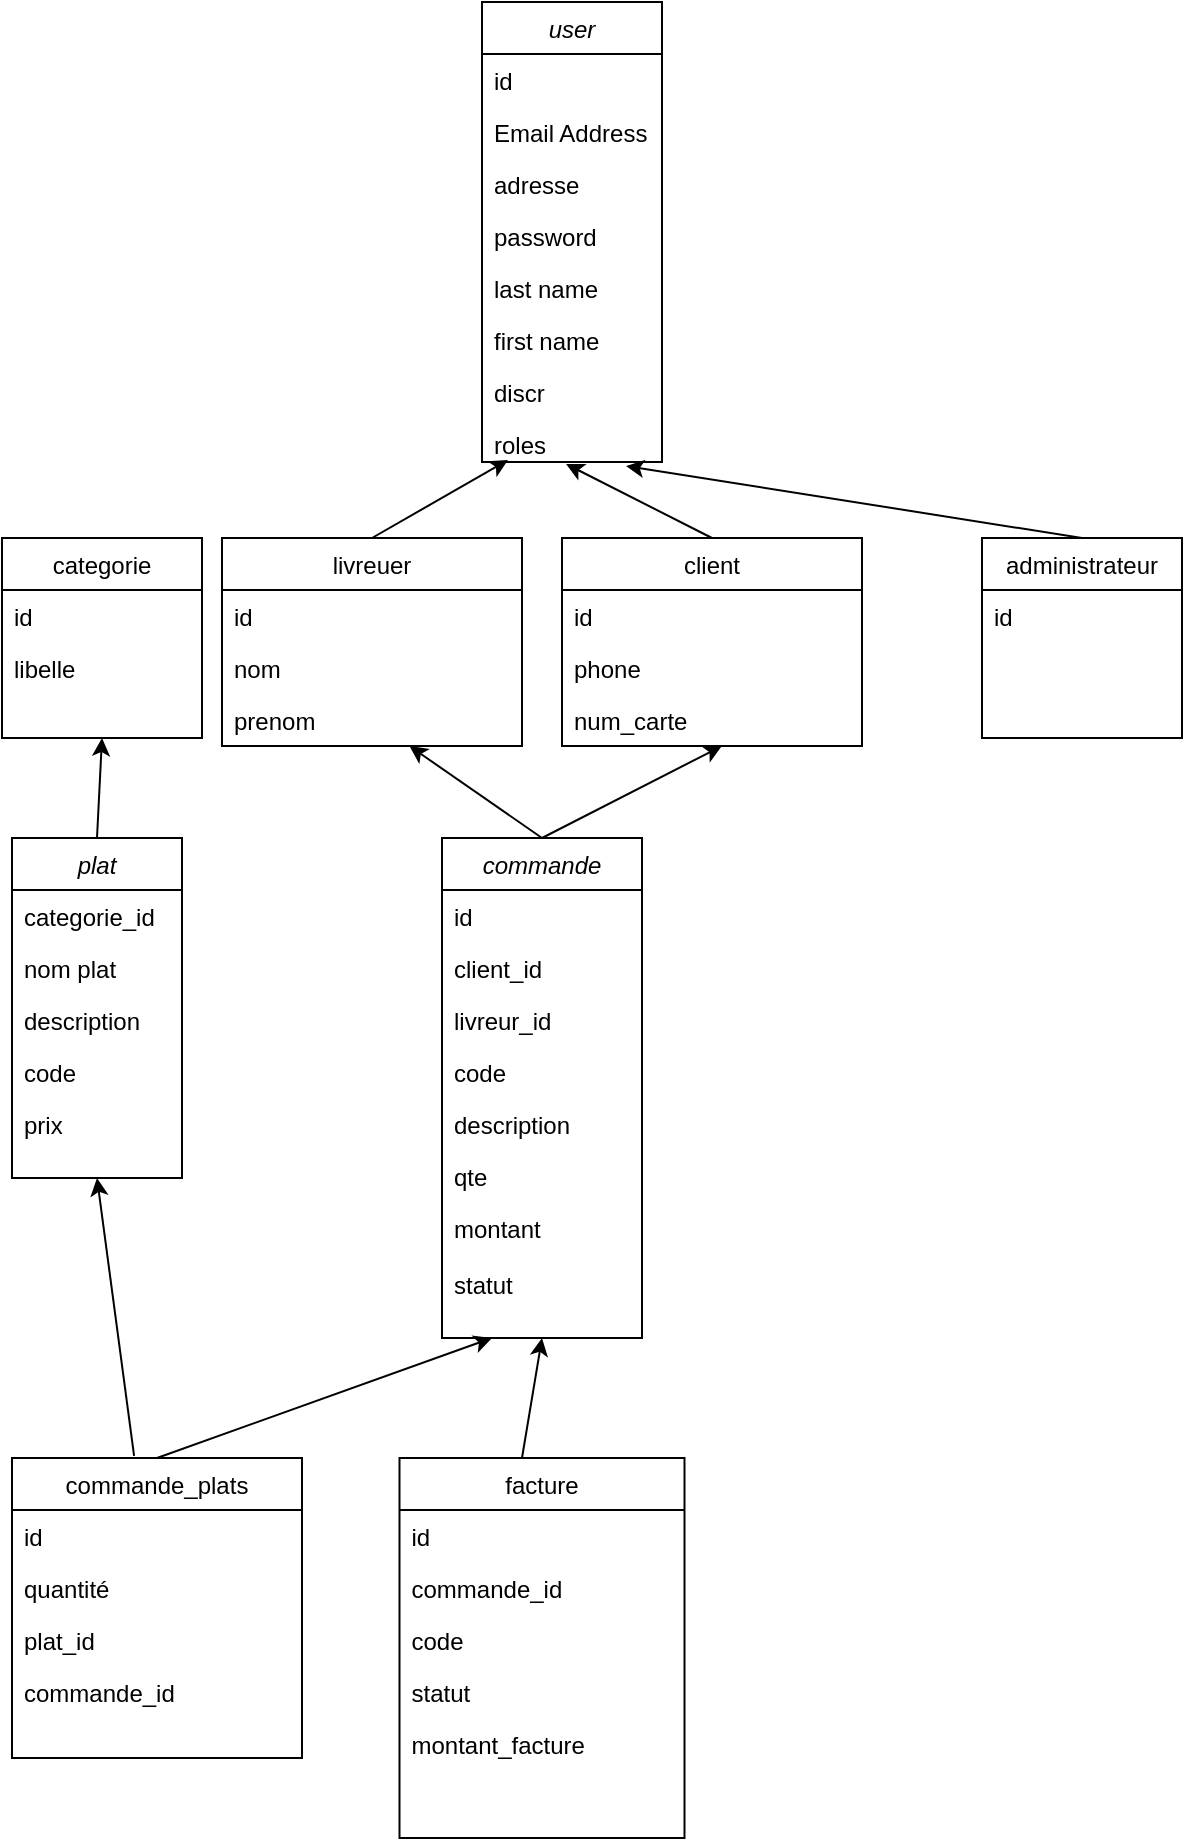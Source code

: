 <mxfile version="14.7.2" type="github">
  <diagram id="C5RBs43oDa-KdzZeNtuy" name="Page-1">
    <mxGraphModel dx="868" dy="482" grid="1" gridSize="10" guides="1" tooltips="1" connect="1" arrows="1" fold="1" page="1" pageScale="1" pageWidth="827" pageHeight="1169" math="0" shadow="0">
      <root>
        <mxCell id="WIyWlLk6GJQsqaUBKTNV-0" />
        <mxCell id="WIyWlLk6GJQsqaUBKTNV-1" parent="WIyWlLk6GJQsqaUBKTNV-0" />
        <mxCell id="zkfFHV4jXpPFQw0GAbJ--0" value="user" style="swimlane;fontStyle=2;align=center;verticalAlign=top;childLayout=stackLayout;horizontal=1;startSize=26;horizontalStack=0;resizeParent=1;resizeLast=0;collapsible=1;marginBottom=0;rounded=0;shadow=0;strokeWidth=1;" parent="WIyWlLk6GJQsqaUBKTNV-1" vertex="1">
          <mxGeometry x="290" y="12" width="90" height="230" as="geometry">
            <mxRectangle x="230" y="140" width="160" height="26" as="alternateBounds" />
          </mxGeometry>
        </mxCell>
        <mxCell id="zkfFHV4jXpPFQw0GAbJ--1" value="id" style="text;align=left;verticalAlign=top;spacingLeft=4;spacingRight=4;overflow=hidden;rotatable=0;points=[[0,0.5],[1,0.5]];portConstraint=eastwest;" parent="zkfFHV4jXpPFQw0GAbJ--0" vertex="1">
          <mxGeometry y="26" width="90" height="26" as="geometry" />
        </mxCell>
        <mxCell id="zkfFHV4jXpPFQw0GAbJ--3" value="Email Address" style="text;align=left;verticalAlign=top;spacingLeft=4;spacingRight=4;overflow=hidden;rotatable=0;points=[[0,0.5],[1,0.5]];portConstraint=eastwest;rounded=0;shadow=0;html=0;" parent="zkfFHV4jXpPFQw0GAbJ--0" vertex="1">
          <mxGeometry y="52" width="90" height="26" as="geometry" />
        </mxCell>
        <mxCell id="zkfFHV4jXpPFQw0GAbJ--5" value="adresse" style="text;align=left;verticalAlign=top;spacingLeft=4;spacingRight=4;overflow=hidden;rotatable=0;points=[[0,0.5],[1,0.5]];portConstraint=eastwest;" parent="zkfFHV4jXpPFQw0GAbJ--0" vertex="1">
          <mxGeometry y="78" width="90" height="26" as="geometry" />
        </mxCell>
        <mxCell id="UfQ6ZogzQdMnh3Lt6GYZ-1" value="password" style="text;align=left;verticalAlign=top;spacingLeft=4;spacingRight=4;overflow=hidden;rotatable=0;points=[[0,0.5],[1,0.5]];portConstraint=eastwest;" vertex="1" parent="zkfFHV4jXpPFQw0GAbJ--0">
          <mxGeometry y="104" width="90" height="26" as="geometry" />
        </mxCell>
        <mxCell id="UfQ6ZogzQdMnh3Lt6GYZ-3" value="last name" style="text;align=left;verticalAlign=top;spacingLeft=4;spacingRight=4;overflow=hidden;rotatable=0;points=[[0,0.5],[1,0.5]];portConstraint=eastwest;" vertex="1" parent="zkfFHV4jXpPFQw0GAbJ--0">
          <mxGeometry y="130" width="90" height="26" as="geometry" />
        </mxCell>
        <mxCell id="UfQ6ZogzQdMnh3Lt6GYZ-2" value="first name" style="text;align=left;verticalAlign=top;spacingLeft=4;spacingRight=4;overflow=hidden;rotatable=0;points=[[0,0.5],[1,0.5]];portConstraint=eastwest;" vertex="1" parent="zkfFHV4jXpPFQw0GAbJ--0">
          <mxGeometry y="156" width="90" height="26" as="geometry" />
        </mxCell>
        <mxCell id="UfQ6ZogzQdMnh3Lt6GYZ-4" value="discr" style="text;align=left;verticalAlign=top;spacingLeft=4;spacingRight=4;overflow=hidden;rotatable=0;points=[[0,0.5],[1,0.5]];portConstraint=eastwest;" vertex="1" parent="zkfFHV4jXpPFQw0GAbJ--0">
          <mxGeometry y="182" width="90" height="26" as="geometry" />
        </mxCell>
        <mxCell id="zkfFHV4jXpPFQw0GAbJ--2" value="roles" style="text;align=left;verticalAlign=top;spacingLeft=4;spacingRight=4;overflow=hidden;rotatable=0;points=[[0,0.5],[1,0.5]];portConstraint=eastwest;rounded=0;shadow=0;html=0;" parent="zkfFHV4jXpPFQw0GAbJ--0" vertex="1">
          <mxGeometry y="208" width="90" height="22" as="geometry" />
        </mxCell>
        <mxCell id="zkfFHV4jXpPFQw0GAbJ--6" value="categorie" style="swimlane;fontStyle=0;align=center;verticalAlign=top;childLayout=stackLayout;horizontal=1;startSize=26;horizontalStack=0;resizeParent=1;resizeLast=0;collapsible=1;marginBottom=0;rounded=0;shadow=0;strokeWidth=1;" parent="WIyWlLk6GJQsqaUBKTNV-1" vertex="1">
          <mxGeometry x="50" y="280" width="100" height="100" as="geometry">
            <mxRectangle x="130" y="380" width="160" height="26" as="alternateBounds" />
          </mxGeometry>
        </mxCell>
        <mxCell id="zkfFHV4jXpPFQw0GAbJ--7" value="id" style="text;align=left;verticalAlign=top;spacingLeft=4;spacingRight=4;overflow=hidden;rotatable=0;points=[[0,0.5],[1,0.5]];portConstraint=eastwest;" parent="zkfFHV4jXpPFQw0GAbJ--6" vertex="1">
          <mxGeometry y="26" width="100" height="26" as="geometry" />
        </mxCell>
        <mxCell id="zkfFHV4jXpPFQw0GAbJ--8" value="libelle" style="text;align=left;verticalAlign=top;spacingLeft=4;spacingRight=4;overflow=hidden;rotatable=0;points=[[0,0.5],[1,0.5]];portConstraint=eastwest;rounded=0;shadow=0;html=0;" parent="zkfFHV4jXpPFQw0GAbJ--6" vertex="1">
          <mxGeometry y="52" width="100" height="26" as="geometry" />
        </mxCell>
        <mxCell id="zkfFHV4jXpPFQw0GAbJ--13" value="livreuer" style="swimlane;fontStyle=0;align=center;verticalAlign=top;childLayout=stackLayout;horizontal=1;startSize=26;horizontalStack=0;resizeParent=1;resizeLast=0;collapsible=1;marginBottom=0;rounded=0;shadow=0;strokeWidth=1;" parent="WIyWlLk6GJQsqaUBKTNV-1" vertex="1">
          <mxGeometry x="160" y="280" width="150" height="104" as="geometry">
            <mxRectangle x="340" y="380" width="170" height="26" as="alternateBounds" />
          </mxGeometry>
        </mxCell>
        <mxCell id="UfQ6ZogzQdMnh3Lt6GYZ-5" value="id" style="text;align=left;verticalAlign=top;spacingLeft=4;spacingRight=4;overflow=hidden;rotatable=0;points=[[0,0.5],[1,0.5]];portConstraint=eastwest;" vertex="1" parent="zkfFHV4jXpPFQw0GAbJ--13">
          <mxGeometry y="26" width="150" height="26" as="geometry" />
        </mxCell>
        <mxCell id="UfQ6ZogzQdMnh3Lt6GYZ-6" value="nom" style="text;align=left;verticalAlign=top;spacingLeft=4;spacingRight=4;overflow=hidden;rotatable=0;points=[[0,0.5],[1,0.5]];portConstraint=eastwest;" vertex="1" parent="zkfFHV4jXpPFQw0GAbJ--13">
          <mxGeometry y="52" width="150" height="26" as="geometry" />
        </mxCell>
        <mxCell id="UfQ6ZogzQdMnh3Lt6GYZ-7" value="prenom" style="text;align=left;verticalAlign=top;spacingLeft=4;spacingRight=4;overflow=hidden;rotatable=0;points=[[0,0.5],[1,0.5]];portConstraint=eastwest;" vertex="1" parent="zkfFHV4jXpPFQw0GAbJ--13">
          <mxGeometry y="78" width="150" height="26" as="geometry" />
        </mxCell>
        <mxCell id="UfQ6ZogzQdMnh3Lt6GYZ-8" value="client" style="swimlane;fontStyle=0;align=center;verticalAlign=top;childLayout=stackLayout;horizontal=1;startSize=26;horizontalStack=0;resizeParent=1;resizeLast=0;collapsible=1;marginBottom=0;rounded=0;shadow=0;strokeWidth=1;" vertex="1" parent="WIyWlLk6GJQsqaUBKTNV-1">
          <mxGeometry x="330" y="280" width="150" height="104" as="geometry">
            <mxRectangle x="340" y="380" width="170" height="26" as="alternateBounds" />
          </mxGeometry>
        </mxCell>
        <mxCell id="UfQ6ZogzQdMnh3Lt6GYZ-9" value="id" style="text;align=left;verticalAlign=top;spacingLeft=4;spacingRight=4;overflow=hidden;rotatable=0;points=[[0,0.5],[1,0.5]];portConstraint=eastwest;" vertex="1" parent="UfQ6ZogzQdMnh3Lt6GYZ-8">
          <mxGeometry y="26" width="150" height="26" as="geometry" />
        </mxCell>
        <mxCell id="UfQ6ZogzQdMnh3Lt6GYZ-10" value="phone" style="text;align=left;verticalAlign=top;spacingLeft=4;spacingRight=4;overflow=hidden;rotatable=0;points=[[0,0.5],[1,0.5]];portConstraint=eastwest;" vertex="1" parent="UfQ6ZogzQdMnh3Lt6GYZ-8">
          <mxGeometry y="52" width="150" height="26" as="geometry" />
        </mxCell>
        <mxCell id="UfQ6ZogzQdMnh3Lt6GYZ-11" value="num_carte" style="text;align=left;verticalAlign=top;spacingLeft=4;spacingRight=4;overflow=hidden;rotatable=0;points=[[0,0.5],[1,0.5]];portConstraint=eastwest;" vertex="1" parent="UfQ6ZogzQdMnh3Lt6GYZ-8">
          <mxGeometry y="78" width="150" height="26" as="geometry" />
        </mxCell>
        <mxCell id="UfQ6ZogzQdMnh3Lt6GYZ-12" value="administrateur" style="swimlane;fontStyle=0;align=center;verticalAlign=top;childLayout=stackLayout;horizontal=1;startSize=26;horizontalStack=0;resizeParent=1;resizeLast=0;collapsible=1;marginBottom=0;rounded=0;shadow=0;strokeWidth=1;" vertex="1" parent="WIyWlLk6GJQsqaUBKTNV-1">
          <mxGeometry x="540" y="280" width="100" height="100" as="geometry">
            <mxRectangle x="130" y="380" width="160" height="26" as="alternateBounds" />
          </mxGeometry>
        </mxCell>
        <mxCell id="UfQ6ZogzQdMnh3Lt6GYZ-13" value="id" style="text;align=left;verticalAlign=top;spacingLeft=4;spacingRight=4;overflow=hidden;rotatable=0;points=[[0,0.5],[1,0.5]];portConstraint=eastwest;" vertex="1" parent="UfQ6ZogzQdMnh3Lt6GYZ-12">
          <mxGeometry y="26" width="100" height="26" as="geometry" />
        </mxCell>
        <mxCell id="UfQ6ZogzQdMnh3Lt6GYZ-15" value="plat" style="swimlane;fontStyle=2;align=center;verticalAlign=top;childLayout=stackLayout;horizontal=1;startSize=26;horizontalStack=0;resizeParent=1;resizeLast=0;collapsible=1;marginBottom=0;rounded=0;shadow=0;strokeWidth=1;" vertex="1" parent="WIyWlLk6GJQsqaUBKTNV-1">
          <mxGeometry x="55" y="430" width="85" height="170" as="geometry">
            <mxRectangle x="230" y="140" width="160" height="26" as="alternateBounds" />
          </mxGeometry>
        </mxCell>
        <mxCell id="UfQ6ZogzQdMnh3Lt6GYZ-16" value="categorie_id" style="text;align=left;verticalAlign=top;spacingLeft=4;spacingRight=4;overflow=hidden;rotatable=0;points=[[0,0.5],[1,0.5]];portConstraint=eastwest;" vertex="1" parent="UfQ6ZogzQdMnh3Lt6GYZ-15">
          <mxGeometry y="26" width="85" height="26" as="geometry" />
        </mxCell>
        <mxCell id="UfQ6ZogzQdMnh3Lt6GYZ-17" value="nom plat" style="text;align=left;verticalAlign=top;spacingLeft=4;spacingRight=4;overflow=hidden;rotatable=0;points=[[0,0.5],[1,0.5]];portConstraint=eastwest;rounded=0;shadow=0;html=0;" vertex="1" parent="UfQ6ZogzQdMnh3Lt6GYZ-15">
          <mxGeometry y="52" width="85" height="26" as="geometry" />
        </mxCell>
        <mxCell id="UfQ6ZogzQdMnh3Lt6GYZ-18" value="description" style="text;align=left;verticalAlign=top;spacingLeft=4;spacingRight=4;overflow=hidden;rotatable=0;points=[[0,0.5],[1,0.5]];portConstraint=eastwest;" vertex="1" parent="UfQ6ZogzQdMnh3Lt6GYZ-15">
          <mxGeometry y="78" width="85" height="26" as="geometry" />
        </mxCell>
        <mxCell id="UfQ6ZogzQdMnh3Lt6GYZ-19" value="code" style="text;align=left;verticalAlign=top;spacingLeft=4;spacingRight=4;overflow=hidden;rotatable=0;points=[[0,0.5],[1,0.5]];portConstraint=eastwest;" vertex="1" parent="UfQ6ZogzQdMnh3Lt6GYZ-15">
          <mxGeometry y="104" width="85" height="26" as="geometry" />
        </mxCell>
        <mxCell id="UfQ6ZogzQdMnh3Lt6GYZ-20" value="prix" style="text;align=left;verticalAlign=top;spacingLeft=4;spacingRight=4;overflow=hidden;rotatable=0;points=[[0,0.5],[1,0.5]];portConstraint=eastwest;" vertex="1" parent="UfQ6ZogzQdMnh3Lt6GYZ-15">
          <mxGeometry y="130" width="85" height="26" as="geometry" />
        </mxCell>
        <mxCell id="UfQ6ZogzQdMnh3Lt6GYZ-24" value="commande" style="swimlane;fontStyle=2;align=center;verticalAlign=top;childLayout=stackLayout;horizontal=1;startSize=26;horizontalStack=0;resizeParent=1;resizeLast=0;collapsible=1;marginBottom=0;rounded=0;shadow=0;strokeWidth=1;" vertex="1" parent="WIyWlLk6GJQsqaUBKTNV-1">
          <mxGeometry x="270" y="430" width="100" height="250" as="geometry">
            <mxRectangle x="230" y="140" width="160" height="26" as="alternateBounds" />
          </mxGeometry>
        </mxCell>
        <mxCell id="UfQ6ZogzQdMnh3Lt6GYZ-25" value="id" style="text;align=left;verticalAlign=top;spacingLeft=4;spacingRight=4;overflow=hidden;rotatable=0;points=[[0,0.5],[1,0.5]];portConstraint=eastwest;" vertex="1" parent="UfQ6ZogzQdMnh3Lt6GYZ-24">
          <mxGeometry y="26" width="100" height="26" as="geometry" />
        </mxCell>
        <mxCell id="UfQ6ZogzQdMnh3Lt6GYZ-26" value="client_id" style="text;align=left;verticalAlign=top;spacingLeft=4;spacingRight=4;overflow=hidden;rotatable=0;points=[[0,0.5],[1,0.5]];portConstraint=eastwest;rounded=0;shadow=0;html=0;" vertex="1" parent="UfQ6ZogzQdMnh3Lt6GYZ-24">
          <mxGeometry y="52" width="100" height="26" as="geometry" />
        </mxCell>
        <mxCell id="UfQ6ZogzQdMnh3Lt6GYZ-27" value="livreur_id" style="text;align=left;verticalAlign=top;spacingLeft=4;spacingRight=4;overflow=hidden;rotatable=0;points=[[0,0.5],[1,0.5]];portConstraint=eastwest;" vertex="1" parent="UfQ6ZogzQdMnh3Lt6GYZ-24">
          <mxGeometry y="78" width="100" height="26" as="geometry" />
        </mxCell>
        <mxCell id="UfQ6ZogzQdMnh3Lt6GYZ-28" value="code" style="text;align=left;verticalAlign=top;spacingLeft=4;spacingRight=4;overflow=hidden;rotatable=0;points=[[0,0.5],[1,0.5]];portConstraint=eastwest;" vertex="1" parent="UfQ6ZogzQdMnh3Lt6GYZ-24">
          <mxGeometry y="104" width="100" height="26" as="geometry" />
        </mxCell>
        <mxCell id="UfQ6ZogzQdMnh3Lt6GYZ-29" value="description" style="text;align=left;verticalAlign=top;spacingLeft=4;spacingRight=4;overflow=hidden;rotatable=0;points=[[0,0.5],[1,0.5]];portConstraint=eastwest;" vertex="1" parent="UfQ6ZogzQdMnh3Lt6GYZ-24">
          <mxGeometry y="130" width="100" height="26" as="geometry" />
        </mxCell>
        <mxCell id="UfQ6ZogzQdMnh3Lt6GYZ-30" value="qte" style="text;align=left;verticalAlign=top;spacingLeft=4;spacingRight=4;overflow=hidden;rotatable=0;points=[[0,0.5],[1,0.5]];portConstraint=eastwest;" vertex="1" parent="UfQ6ZogzQdMnh3Lt6GYZ-24">
          <mxGeometry y="156" width="100" height="26" as="geometry" />
        </mxCell>
        <mxCell id="UfQ6ZogzQdMnh3Lt6GYZ-31" value="montant" style="text;align=left;verticalAlign=top;spacingLeft=4;spacingRight=4;overflow=hidden;rotatable=0;points=[[0,0.5],[1,0.5]];portConstraint=eastwest;" vertex="1" parent="UfQ6ZogzQdMnh3Lt6GYZ-24">
          <mxGeometry y="182" width="100" height="26" as="geometry" />
        </mxCell>
        <mxCell id="UfQ6ZogzQdMnh3Lt6GYZ-33" value="statut" style="text;align=left;verticalAlign=top;spacingLeft=4;spacingRight=4;overflow=hidden;rotatable=0;points=[[0,0.5],[1,0.5]];portConstraint=eastwest;" vertex="1" parent="WIyWlLk6GJQsqaUBKTNV-1">
          <mxGeometry x="270" y="640" width="100" height="26" as="geometry" />
        </mxCell>
        <mxCell id="UfQ6ZogzQdMnh3Lt6GYZ-34" value="commande_plats" style="swimlane;fontStyle=0;align=center;verticalAlign=top;childLayout=stackLayout;horizontal=1;startSize=26;horizontalStack=0;resizeParent=1;resizeLast=0;collapsible=1;marginBottom=0;rounded=0;shadow=0;strokeWidth=1;" vertex="1" parent="WIyWlLk6GJQsqaUBKTNV-1">
          <mxGeometry x="55" y="740" width="145" height="150" as="geometry">
            <mxRectangle x="340" y="380" width="170" height="26" as="alternateBounds" />
          </mxGeometry>
        </mxCell>
        <mxCell id="UfQ6ZogzQdMnh3Lt6GYZ-35" value="id" style="text;align=left;verticalAlign=top;spacingLeft=4;spacingRight=4;overflow=hidden;rotatable=0;points=[[0,0.5],[1,0.5]];portConstraint=eastwest;" vertex="1" parent="UfQ6ZogzQdMnh3Lt6GYZ-34">
          <mxGeometry y="26" width="145" height="26" as="geometry" />
        </mxCell>
        <mxCell id="UfQ6ZogzQdMnh3Lt6GYZ-36" value="quantité" style="text;align=left;verticalAlign=top;spacingLeft=4;spacingRight=4;overflow=hidden;rotatable=0;points=[[0,0.5],[1,0.5]];portConstraint=eastwest;" vertex="1" parent="UfQ6ZogzQdMnh3Lt6GYZ-34">
          <mxGeometry y="52" width="145" height="26" as="geometry" />
        </mxCell>
        <mxCell id="UfQ6ZogzQdMnh3Lt6GYZ-37" value="plat_id" style="text;align=left;verticalAlign=top;spacingLeft=4;spacingRight=4;overflow=hidden;rotatable=0;points=[[0,0.5],[1,0.5]];portConstraint=eastwest;" vertex="1" parent="UfQ6ZogzQdMnh3Lt6GYZ-34">
          <mxGeometry y="78" width="145" height="26" as="geometry" />
        </mxCell>
        <mxCell id="UfQ6ZogzQdMnh3Lt6GYZ-38" value="commande_id" style="text;align=left;verticalAlign=top;spacingLeft=4;spacingRight=4;overflow=hidden;rotatable=0;points=[[0,0.5],[1,0.5]];portConstraint=eastwest;" vertex="1" parent="UfQ6ZogzQdMnh3Lt6GYZ-34">
          <mxGeometry y="104" width="145" height="26" as="geometry" />
        </mxCell>
        <mxCell id="UfQ6ZogzQdMnh3Lt6GYZ-39" value="facture" style="swimlane;fontStyle=0;align=center;verticalAlign=top;childLayout=stackLayout;horizontal=1;startSize=26;horizontalStack=0;resizeParent=1;resizeLast=0;collapsible=1;marginBottom=0;rounded=0;shadow=0;strokeWidth=1;" vertex="1" parent="WIyWlLk6GJQsqaUBKTNV-1">
          <mxGeometry x="248.75" y="740" width="142.5" height="190" as="geometry">
            <mxRectangle x="340" y="380" width="170" height="26" as="alternateBounds" />
          </mxGeometry>
        </mxCell>
        <mxCell id="UfQ6ZogzQdMnh3Lt6GYZ-40" value="id" style="text;align=left;verticalAlign=top;spacingLeft=4;spacingRight=4;overflow=hidden;rotatable=0;points=[[0,0.5],[1,0.5]];portConstraint=eastwest;" vertex="1" parent="UfQ6ZogzQdMnh3Lt6GYZ-39">
          <mxGeometry y="26" width="142.5" height="26" as="geometry" />
        </mxCell>
        <mxCell id="UfQ6ZogzQdMnh3Lt6GYZ-41" value="commande_id" style="text;align=left;verticalAlign=top;spacingLeft=4;spacingRight=4;overflow=hidden;rotatable=0;points=[[0,0.5],[1,0.5]];portConstraint=eastwest;" vertex="1" parent="UfQ6ZogzQdMnh3Lt6GYZ-39">
          <mxGeometry y="52" width="142.5" height="26" as="geometry" />
        </mxCell>
        <mxCell id="UfQ6ZogzQdMnh3Lt6GYZ-42" value="code" style="text;align=left;verticalAlign=top;spacingLeft=4;spacingRight=4;overflow=hidden;rotatable=0;points=[[0,0.5],[1,0.5]];portConstraint=eastwest;" vertex="1" parent="UfQ6ZogzQdMnh3Lt6GYZ-39">
          <mxGeometry y="78" width="142.5" height="26" as="geometry" />
        </mxCell>
        <mxCell id="UfQ6ZogzQdMnh3Lt6GYZ-43" value="statut" style="text;align=left;verticalAlign=top;spacingLeft=4;spacingRight=4;overflow=hidden;rotatable=0;points=[[0,0.5],[1,0.5]];portConstraint=eastwest;" vertex="1" parent="UfQ6ZogzQdMnh3Lt6GYZ-39">
          <mxGeometry y="104" width="142.5" height="26" as="geometry" />
        </mxCell>
        <mxCell id="UfQ6ZogzQdMnh3Lt6GYZ-44" value="montant_facture" style="text;align=left;verticalAlign=top;spacingLeft=4;spacingRight=4;overflow=hidden;rotatable=0;points=[[0,0.5],[1,0.5]];portConstraint=eastwest;" vertex="1" parent="UfQ6ZogzQdMnh3Lt6GYZ-39">
          <mxGeometry y="130" width="142.5" height="26" as="geometry" />
        </mxCell>
        <mxCell id="UfQ6ZogzQdMnh3Lt6GYZ-52" value="" style="endArrow=classic;html=1;" edge="1" parent="WIyWlLk6GJQsqaUBKTNV-1">
          <mxGeometry width="50" height="50" relative="1" as="geometry">
            <mxPoint x="310" y="740" as="sourcePoint" />
            <mxPoint x="320" y="680" as="targetPoint" />
          </mxGeometry>
        </mxCell>
        <mxCell id="UfQ6ZogzQdMnh3Lt6GYZ-54" value="" style="endArrow=classic;html=1;exitX=0.5;exitY=0;exitDx=0;exitDy=0;entryX=0.25;entryY=1;entryDx=0;entryDy=0;" edge="1" parent="WIyWlLk6GJQsqaUBKTNV-1" source="UfQ6ZogzQdMnh3Lt6GYZ-34" target="UfQ6ZogzQdMnh3Lt6GYZ-24">
          <mxGeometry width="50" height="50" relative="1" as="geometry">
            <mxPoint x="330" y="760" as="sourcePoint" />
            <mxPoint x="340" y="700" as="targetPoint" />
          </mxGeometry>
        </mxCell>
        <mxCell id="UfQ6ZogzQdMnh3Lt6GYZ-55" value="" style="endArrow=classic;html=1;exitX=0.421;exitY=-0.007;exitDx=0;exitDy=0;entryX=0.5;entryY=1;entryDx=0;entryDy=0;exitPerimeter=0;" edge="1" parent="WIyWlLk6GJQsqaUBKTNV-1" source="UfQ6ZogzQdMnh3Lt6GYZ-34" target="UfQ6ZogzQdMnh3Lt6GYZ-15">
          <mxGeometry width="50" height="50" relative="1" as="geometry">
            <mxPoint x="137.5" y="750" as="sourcePoint" />
            <mxPoint x="305" y="690" as="targetPoint" />
          </mxGeometry>
        </mxCell>
        <mxCell id="UfQ6ZogzQdMnh3Lt6GYZ-57" value="" style="endArrow=classic;html=1;exitX=0.5;exitY=0;exitDx=0;exitDy=0;" edge="1" parent="WIyWlLk6GJQsqaUBKTNV-1" source="UfQ6ZogzQdMnh3Lt6GYZ-24" target="UfQ6ZogzQdMnh3Lt6GYZ-7">
          <mxGeometry width="50" height="50" relative="1" as="geometry">
            <mxPoint x="380" y="450" as="sourcePoint" />
            <mxPoint x="430" y="400" as="targetPoint" />
          </mxGeometry>
        </mxCell>
        <mxCell id="UfQ6ZogzQdMnh3Lt6GYZ-58" value="" style="endArrow=classic;html=1;exitX=0.5;exitY=0;exitDx=0;exitDy=0;entryX=0.533;entryY=1;entryDx=0;entryDy=0;entryPerimeter=0;" edge="1" parent="WIyWlLk6GJQsqaUBKTNV-1" source="UfQ6ZogzQdMnh3Lt6GYZ-24" target="UfQ6ZogzQdMnh3Lt6GYZ-11">
          <mxGeometry width="50" height="50" relative="1" as="geometry">
            <mxPoint x="380" y="450" as="sourcePoint" />
            <mxPoint x="430" y="400" as="targetPoint" />
          </mxGeometry>
        </mxCell>
        <mxCell id="UfQ6ZogzQdMnh3Lt6GYZ-59" value="" style="endArrow=classic;html=1;exitX=0.5;exitY=0;exitDx=0;exitDy=0;entryX=0.5;entryY=1;entryDx=0;entryDy=0;" edge="1" parent="WIyWlLk6GJQsqaUBKTNV-1" source="UfQ6ZogzQdMnh3Lt6GYZ-15" target="zkfFHV4jXpPFQw0GAbJ--6">
          <mxGeometry width="50" height="50" relative="1" as="geometry">
            <mxPoint x="30" y="440" as="sourcePoint" />
            <mxPoint x="80" y="390" as="targetPoint" />
          </mxGeometry>
        </mxCell>
        <mxCell id="UfQ6ZogzQdMnh3Lt6GYZ-61" value="" style="endArrow=classic;html=1;exitX=0.5;exitY=0;exitDx=0;exitDy=0;entryX=0.144;entryY=0.955;entryDx=0;entryDy=0;entryPerimeter=0;" edge="1" parent="WIyWlLk6GJQsqaUBKTNV-1" source="zkfFHV4jXpPFQw0GAbJ--13" target="zkfFHV4jXpPFQw0GAbJ--2">
          <mxGeometry width="50" height="50" relative="1" as="geometry">
            <mxPoint x="198.75" y="270" as="sourcePoint" />
            <mxPoint x="248.75" y="220" as="targetPoint" />
          </mxGeometry>
        </mxCell>
        <mxCell id="UfQ6ZogzQdMnh3Lt6GYZ-63" value="" style="endArrow=classic;html=1;exitX=0.5;exitY=0;exitDx=0;exitDy=0;entryX=0.467;entryY=1.045;entryDx=0;entryDy=0;entryPerimeter=0;" edge="1" parent="WIyWlLk6GJQsqaUBKTNV-1" source="UfQ6ZogzQdMnh3Lt6GYZ-8" target="zkfFHV4jXpPFQw0GAbJ--2">
          <mxGeometry width="50" height="50" relative="1" as="geometry">
            <mxPoint x="400" y="260" as="sourcePoint" />
            <mxPoint x="450" y="210" as="targetPoint" />
          </mxGeometry>
        </mxCell>
        <mxCell id="UfQ6ZogzQdMnh3Lt6GYZ-64" value="" style="endArrow=classic;html=1;exitX=0.5;exitY=0;exitDx=0;exitDy=0;entryX=0.8;entryY=1.091;entryDx=0;entryDy=0;entryPerimeter=0;" edge="1" parent="WIyWlLk6GJQsqaUBKTNV-1" source="UfQ6ZogzQdMnh3Lt6GYZ-12" target="zkfFHV4jXpPFQw0GAbJ--2">
          <mxGeometry width="50" height="50" relative="1" as="geometry">
            <mxPoint x="540" y="242" as="sourcePoint" />
            <mxPoint x="530" y="245" as="targetPoint" />
          </mxGeometry>
        </mxCell>
      </root>
    </mxGraphModel>
  </diagram>
</mxfile>
